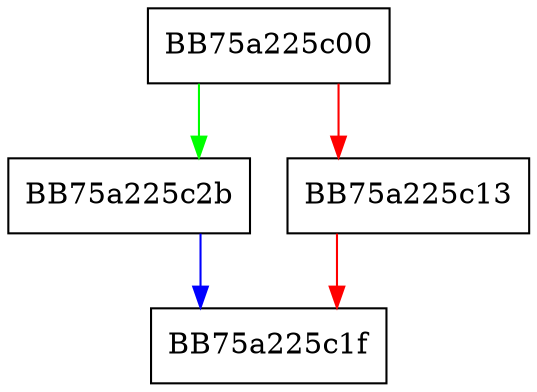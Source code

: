 digraph AddCertificate {
  node [shape="box"];
  graph [splines=ortho];
  BB75a225c00 -> BB75a225c2b [color="green"];
  BB75a225c00 -> BB75a225c13 [color="red"];
  BB75a225c13 -> BB75a225c1f [color="red"];
  BB75a225c2b -> BB75a225c1f [color="blue"];
}